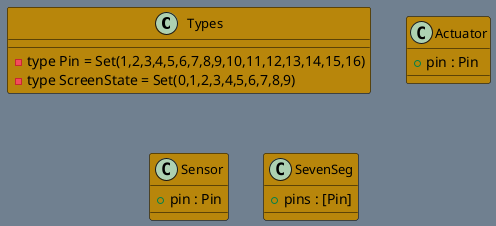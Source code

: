 @startuml

skinparam BackgroundColor SlateGray

skinparam class {
FontSize 13
BackgroundColor<<Apache>> Red
BorderColor<<Apache>> #FF6655
FontName Droid Sans
BorderColor black
BackgroundColor DarkGoldenRod
ArrowFontName Impact
ArrowColor #FF6655
ArrowFontColor #777777
}

class Types {
  - type Pin = Set(1,2,3,4,5,6,7,8,9,10,11,12,13,14,15,16)
  - type ScreenState = Set(0,1,2,3,4,5,6,7,8,9)
}

class Actuator {
  + pin : Pin
}

class Sensor {
  + pin : Pin
}

class SevenSeg {
  + pins : [Pin]
}

@enduml
